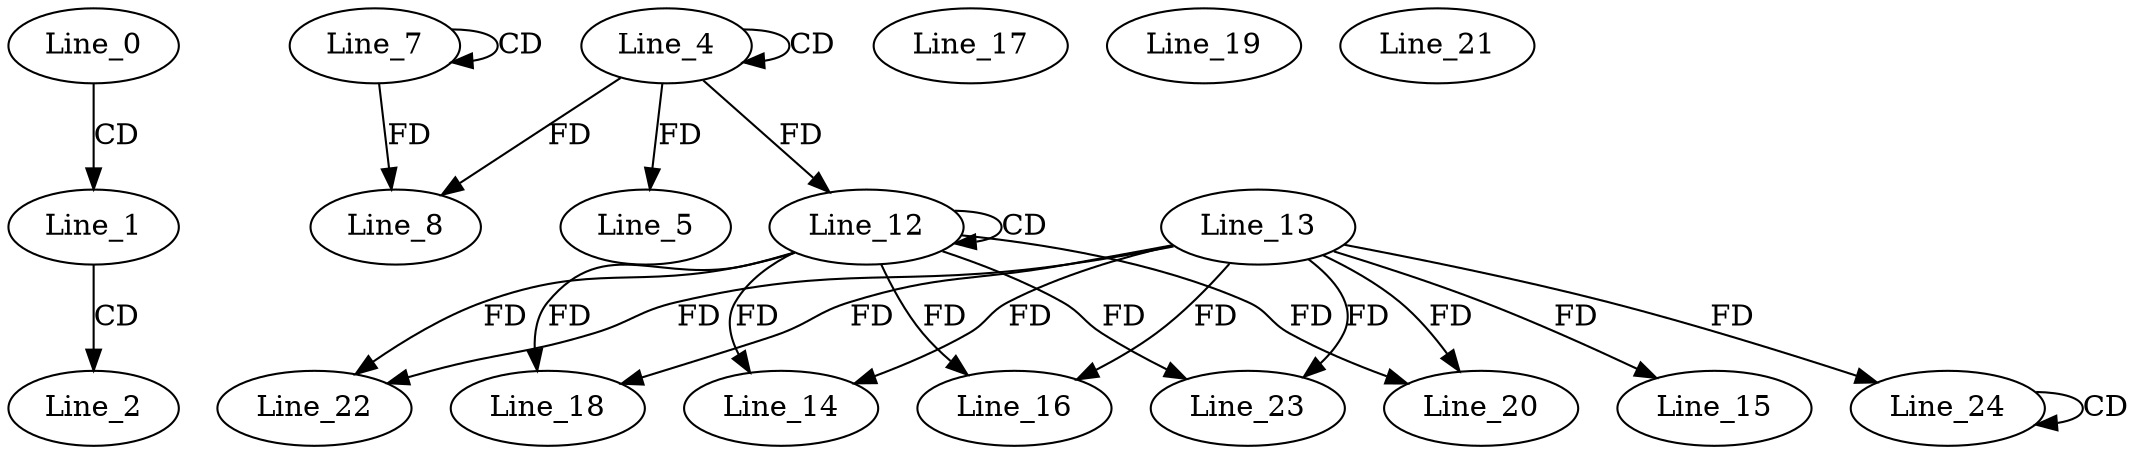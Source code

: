 digraph G {
  Line_0;
  Line_1;
  Line_2;
  Line_4;
  Line_4;
  Line_5;
  Line_7;
  Line_7;
  Line_8;
  Line_8;
  Line_12;
  Line_12;
  Line_13;
  Line_14;
  Line_14;
  Line_15;
  Line_16;
  Line_16;
  Line_17;
  Line_18;
  Line_18;
  Line_19;
  Line_20;
  Line_20;
  Line_21;
  Line_22;
  Line_22;
  Line_23;
  Line_23;
  Line_24;
  Line_24;
  Line_0 -> Line_1 [ label="CD" ];
  Line_1 -> Line_2 [ label="CD" ];
  Line_4 -> Line_4 [ label="CD" ];
  Line_4 -> Line_5 [ label="FD" ];
  Line_7 -> Line_7 [ label="CD" ];
  Line_4 -> Line_8 [ label="FD" ];
  Line_7 -> Line_8 [ label="FD" ];
  Line_12 -> Line_12 [ label="CD" ];
  Line_4 -> Line_12 [ label="FD" ];
  Line_13 -> Line_14 [ label="FD" ];
  Line_12 -> Line_14 [ label="FD" ];
  Line_13 -> Line_15 [ label="FD" ];
  Line_13 -> Line_16 [ label="FD" ];
  Line_12 -> Line_16 [ label="FD" ];
  Line_13 -> Line_18 [ label="FD" ];
  Line_12 -> Line_18 [ label="FD" ];
  Line_13 -> Line_20 [ label="FD" ];
  Line_12 -> Line_20 [ label="FD" ];
  Line_13 -> Line_22 [ label="FD" ];
  Line_12 -> Line_22 [ label="FD" ];
  Line_13 -> Line_23 [ label="FD" ];
  Line_12 -> Line_23 [ label="FD" ];
  Line_24 -> Line_24 [ label="CD" ];
  Line_13 -> Line_24 [ label="FD" ];
}
